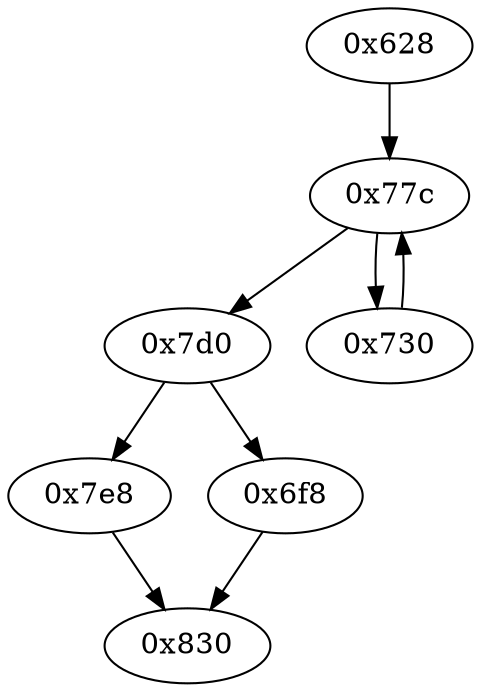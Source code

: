 strict digraph "" {
	graph ["edge"="{}",
		file="/Users/mark/Documents//论文//第二篇论文//2018-08-24交论文后的备份/2019/CFG/small-programs/1b-1-2-2-2-gt63_gt127-0-0-0/\
1576_recovered.dot",
		"graph"="{u'file': u'/Users/mark/Documents//\u8bba\u6587//\u7b2c\u4e8c\u7bc7\u8bba\u6587//2018-08-24\u4ea4\u8bba\u6587\u540e\u7684\u5907\u4efd/\
2019/CFG/small-programs/1b-1-2-2-2-gt63_gt127-0-0-0/1576_recovered.dot'}",
		"node"="{u'opcode': u''}"
	];
	"0x7e8"	 [opcode="[u'mov', u'bl', u'ldr', u'b']"];
	"0x830"	 [opcode="[u'mov', u'sub', u'pop']"];
	"0x7e8" -> "0x830";
	"0x77c"	 [opcode="[u'ldr', u'ldr', u'ldrb', u'strb', u'ldr', u'b']"];
	"0x7d0"	 [opcode="[u'ldr', u'b']"];
	"0x77c" -> "0x7d0";
	"0x730"	 [opcode="[u'mov', u'bl', u'ldr', u'b']"];
	"0x77c" -> "0x730";
	"0x7d0" -> "0x7e8";
	"0x6f8"	 [opcode="[u'mov', u'bl', u'ldr', u'b']"];
	"0x7d0" -> "0x6f8";
	"0x730" -> "0x77c";
	"0x6f8" -> "0x830";
	"0x628"	 [opcode="[u'push', u'add', u'sub', u'add', u'str', u'ldr', u'ldr', u'ldr', u'add', u'ldr', u'add', u'ldr', u'add', u'ldr', u'add', u'b']"];
	"0x628" -> "0x77c";
}
